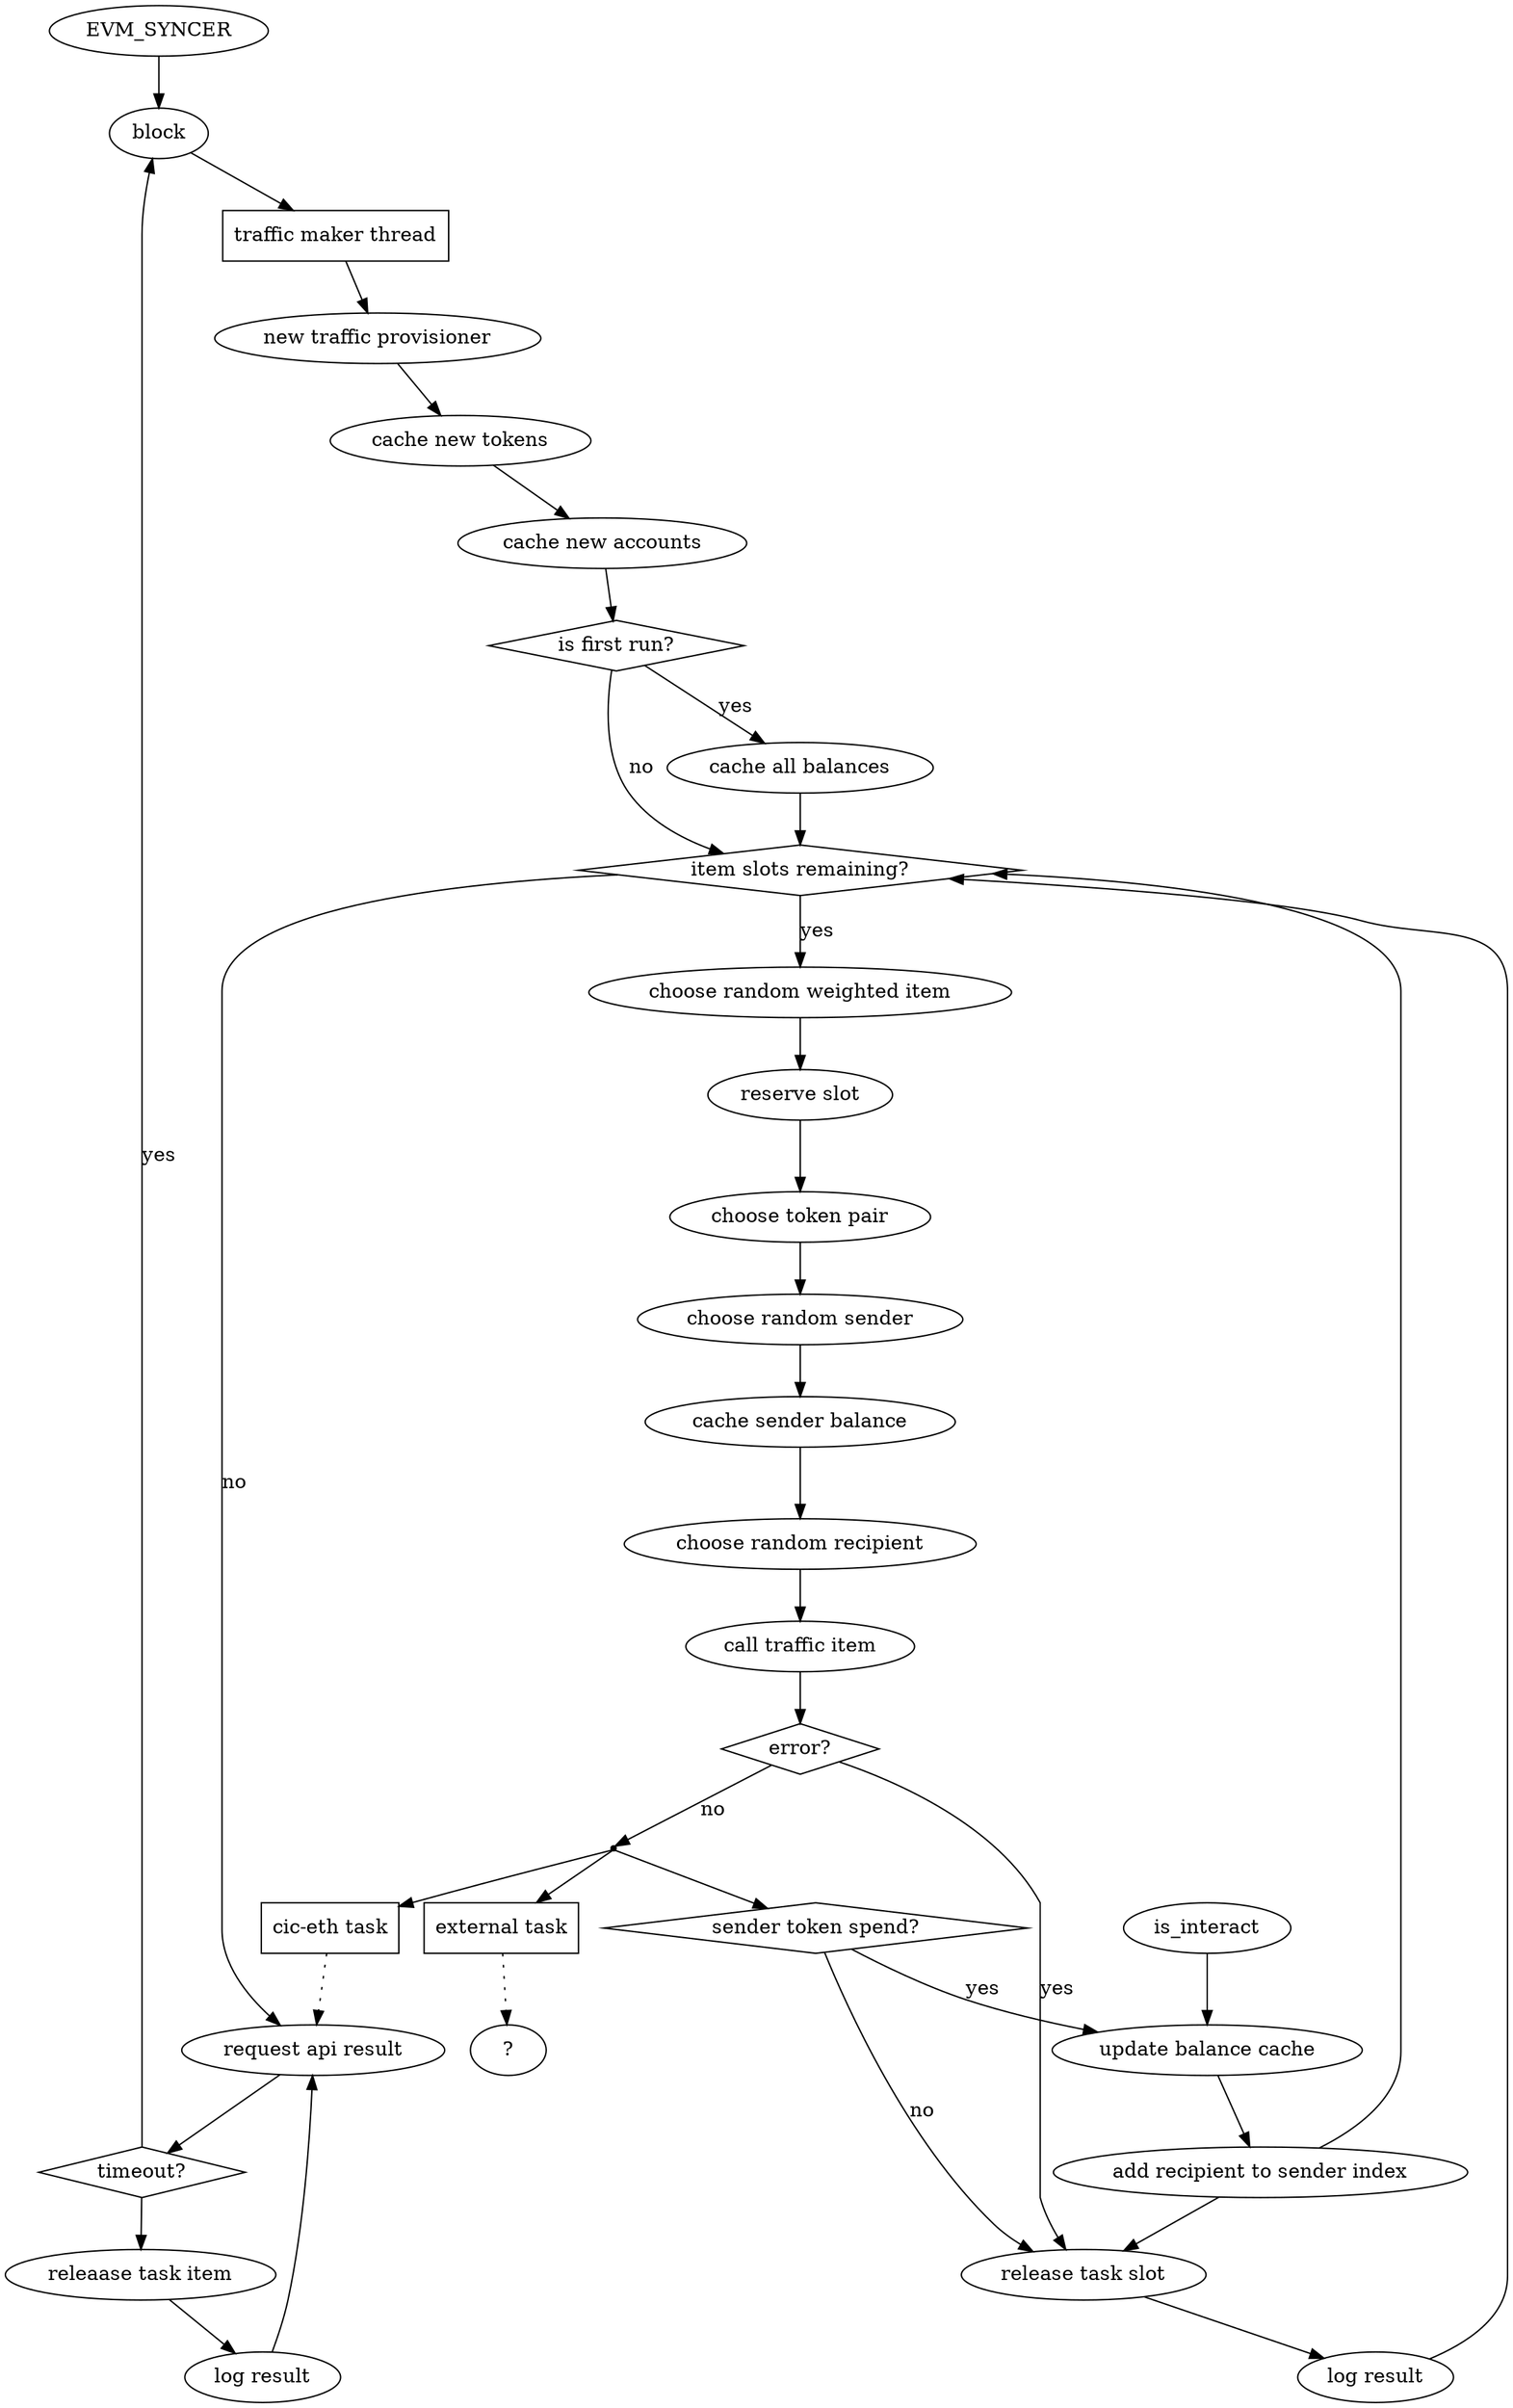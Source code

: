 digraph {

	EVM_SYNCER {
		label = "EVM SYNCER";
		shape = "rectamgle";
	}

	block [
		
	];

	thread [
		label = "traffic maker thread";
		shape = "rectangle";
	];

	provisioner [
		label = "new traffic provisioner";
	];

	cache_tokens [
		label = "cache new tokens";	
	];

	cache_accounts [
		label = "cache new accounts";	
	];

	is_first [
		label = "is first run?";
		shape = "diamond";
	];
	
	balances [
		label = "cache all balances";
	];

	is_reserve [
		label = "item slots remaining?";
		shape = "diamond";
	];

	random_item [
		label = "choose random weighted item";
	];

	add_reserve [
		label = "reserve slot";
	]

	token_pair [
		label = "choose token pair";
	];

	sender [
		label = "choose random sender";
	];

	balance_sender [
		label = "cache sender balance";
	];

	recipient [
		label = "choose random recipient";
	];

	call [
		label = "call traffic item";
	];

	is_call_error [
		label = "error?";
		shape = "diamond";
	];

	cic_eth_task [
		label = "cic-eth task";
		shape = "rectangle";	
	];

	task [
		label = "";
		shape = "point";
	];

	ext_task [
		label = "external task";
		shape = "rectangle";
	];

	call_release [
		label = "release task slot";
	];

	call_log [
		label = "log result";
	];

	is_spend [
		label = "sender token spend?";
		shape = "diamond";
	];
	
	balance_update [
		label = "update balance cache";
	];

	sender_cache [
		label = "add recipient to sender index";
	];

	get_api_result [
		label = "request api result";
	];
	
	is_timeout [
		label = "timeout?";
		shape = "diamond";
	];

	collect_release_item [
		label = "releaase task item";
	];

	collect_log [
		label = "log result";
	];


	EVM_SYNCER -> block -> thread -> provisioner -> cache_tokens -> cache_accounts -> is_first;

	is_first -> balances [ label = "yes" ];

	is_first -> is_reserve [ label = "no" ];

	balances -> is_reserve;

	is_reserve -> random_item [label = "yes"];

	random_item -> add_reserve -> token_pair -> sender -> balance_sender -> recipient -> call -> is_call_error;

	is_call_error -> call_release [ label = "yes" ];

	is_call_error -> task [ label = "no" ];

	task -> is_spend;

	task -> cic_eth_task;

	task -> ext_task;

	ext_task -> "?" [ style = "dotted"; ];

	is_spend -> call_release [label = "no"; ];

	is_spend -> balance_update [ label = "yes"; ];

	is_interact -> 

	balance_update -> sender_cache -> call_release;

	call_release -> call_log -> is_reserve;

	cic_eth_task -> get_api_result [ style = "dotted"; ];

	sender_cache -> is_reserve;

	is_reserve -> get_api_result [ label = "no"; ];

	get_api_result -> is_timeout;

	is_timeout -> block [ label = "yes" ];

	is_timeout -> collect_release_item -> collect_log -> get_api_result;
}
